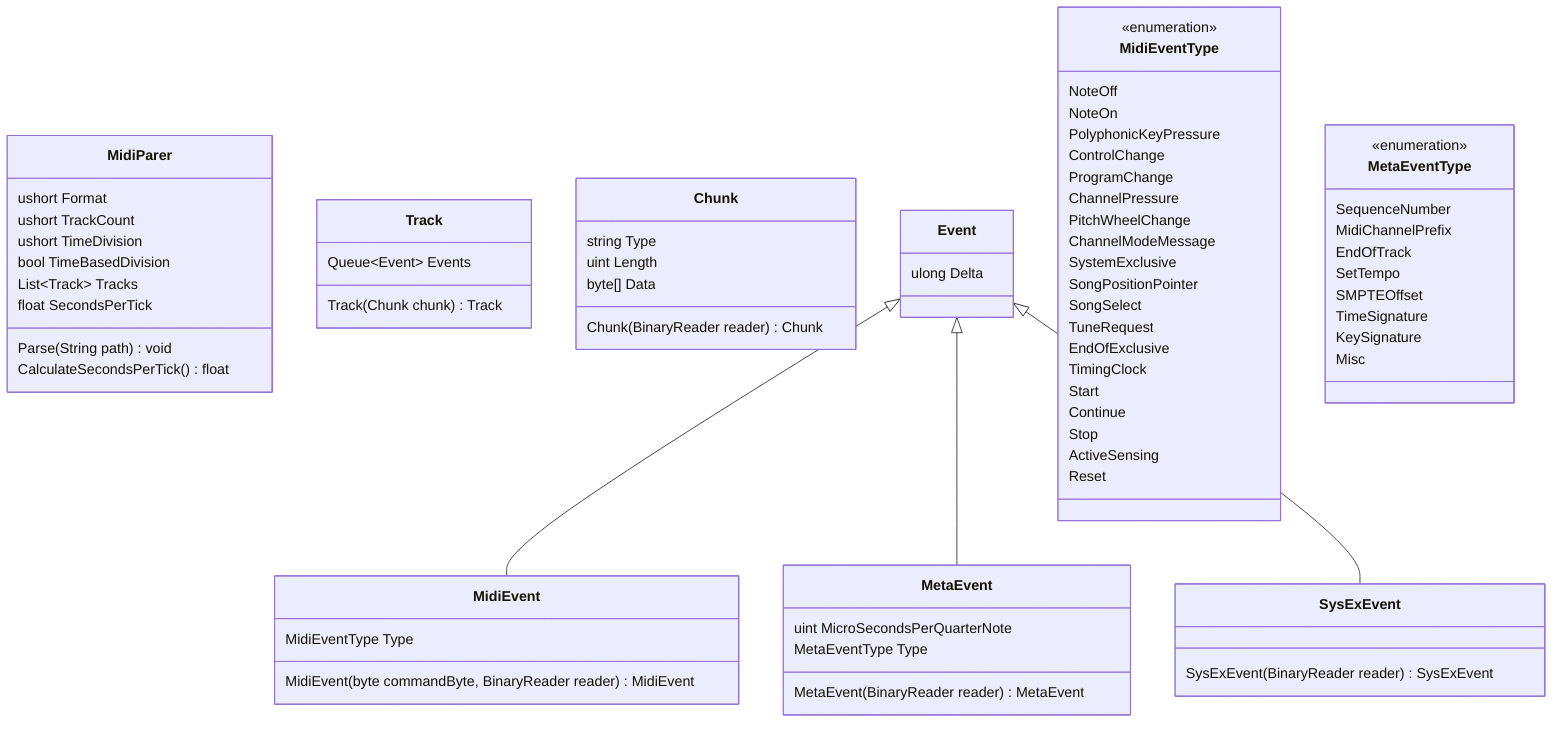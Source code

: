 classDiagram
    class MidiParer{
        ushort Format
        ushort TrackCount
        ushort TimeDivision
        bool TimeBasedDivision
        List~Track~ Tracks
        float SecondsPerTick

        Parse(String path) void
        CalculateSecondsPerTick() float
    }

    class Track{
        Queue~Event~ Events
        Track(Chunk chunk) Track
    }

    class Chunk{
        string Type
        uint Length
        byte[] Data
        Chunk(BinaryReader reader) Chunk
    }

    Event <|-- MidiEvent
    Event <|-- MetaEvent
    Event <|-- SysExEvent

    class Event{
        ulong Delta
    }

    class MidiEventType {
        NoteOff
        NoteOn
        PolyphonicKeyPressure
        ControlChange
        ProgramChange
        ChannelPressure
        PitchWheelChange
        ChannelModeMessage
        SystemExclusive
        SongPositionPointer
        SongSelect
        TuneRequest
        EndOfExclusive
        TimingClock
        Start
        Continue
        Stop
        ActiveSensing
        Reset
    }

    <<enumeration>> MidiEventType

    class MetaEventType {
        SequenceNumber
        MidiChannelPrefix
        EndOfTrack
        SetTempo
        SMPTEOffset
        TimeSignature
        KeySignature
        Misc
    }

    <<enumeration>> MetaEventType

    class MidiEvent{
        MidiEventType Type
        MidiEvent(byte commandByte, BinaryReader reader) MidiEvent
    }

    class MetaEvent{
        uint MicroSecondsPerQuarterNote
        MetaEventType Type
        MetaEvent(BinaryReader reader) MetaEvent
    }

    class SysExEvent {
        SysExEvent(BinaryReader reader) SysExEvent
    }